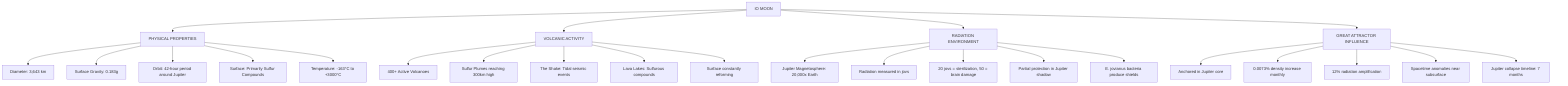 graph TD
    IO[IO MOON] --> PHYS[PHYSICAL PROPERTIES]
    IO --> VOLC[VOLCANIC ACTIVITY]
    IO --> RADENV[RADIATION ENVIRONMENT]
    IO --> GA[GREAT ATTRACTOR INFLUENCE]
    
    PHYS --> P1[Diameter: 3,643 km]
    PHYS --> P2[Surface Gravity: 0.183g]
    PHYS --> P3[Orbit: 42-hour period around Jupiter]
    PHYS --> P4[Surface: Primarily Sulfur Compounds]
    PHYS --> P5[Temperature: -163°C to +3000°C]
    
    VOLC --> V1[400+ Active Volcanoes]
    VOLC --> V2[Sulfur Plumes reaching 300km high]
    VOLC --> V3[The Shake: Tidal seismic events]
    VOLC --> V4[Lava Lakes: Sulfurous compounds]
    VOLC --> V5[Surface constantly reforming]
    
    RADENV --> R1[Jupiter Magnetosphere: 20,000x Earth]
    RADENV --> R2[Radiation measured in jovs]
    RADENV --> R3[20 jovs = sterilization, 50 = brain damage]
    RADENV --> R4[Partial protection in Jupiter shadow]
    RADENV --> R5[E. jovianus bacteria produce shields]

    GA --> GA1[Anchored in Jupiter core]
    GA --> GA2[0.0073% density increase monthly]
    GA --> GA3[12% radiation amplification]
    GA --> GA4[Spacetime anomalies near subsurface]
    GA --> GA5[Jupiter collapse timeline: 7 months]
